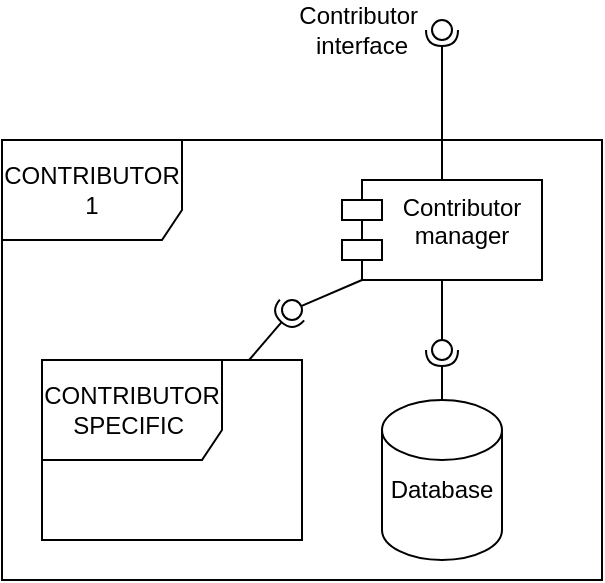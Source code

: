 <mxfile version="14.7.7" type="github">
  <diagram name="Page-1" id="5f0bae14-7c28-e335-631c-24af17079c00">
    <mxGraphModel dx="1422" dy="762" grid="1" gridSize="10" guides="1" tooltips="1" connect="1" arrows="1" fold="1" page="1" pageScale="1" pageWidth="1400" pageHeight="850" background="#ffffff" math="0" shadow="0">
      <root>
        <mxCell id="0" />
        <mxCell id="1" parent="0" />
        <mxCell id="usnoD5fkQpzbVpsHnwxr-3" value="CONTRIBUTOR 1" style="shape=umlFrame;whiteSpace=wrap;html=1;width=90;height=50;" parent="1" vertex="1">
          <mxGeometry x="180" y="430" width="300" height="220" as="geometry" />
        </mxCell>
        <mxCell id="usnoD5fkQpzbVpsHnwxr-11" value="Contributor &#xa;manager" style="shape=module;align=left;spacingLeft=20;align=center;verticalAlign=top;" parent="1" vertex="1">
          <mxGeometry x="350" y="450" width="100" height="50" as="geometry" />
        </mxCell>
        <mxCell id="usnoD5fkQpzbVpsHnwxr-12" value="" style="shape=cylinder3;whiteSpace=wrap;html=1;boundedLbl=1;backgroundOutline=1;size=15;" parent="1" vertex="1">
          <mxGeometry x="370" y="560" width="60" height="80" as="geometry" />
        </mxCell>
        <mxCell id="usnoD5fkQpzbVpsHnwxr-13" value="Database" style="text;html=1;strokeColor=none;fillColor=none;align=center;verticalAlign=middle;whiteSpace=wrap;rounded=0;" parent="1" vertex="1">
          <mxGeometry x="380" y="595" width="40" height="20" as="geometry" />
        </mxCell>
        <mxCell id="usnoD5fkQpzbVpsHnwxr-23" value="" style="rounded=0;orthogonalLoop=1;jettySize=auto;html=1;endArrow=none;endFill=0;exitX=0.5;exitY=1;exitDx=0;exitDy=0;" parent="1" source="usnoD5fkQpzbVpsHnwxr-11" target="usnoD5fkQpzbVpsHnwxr-25" edge="1">
          <mxGeometry relative="1" as="geometry">
            <mxPoint x="410" y="385" as="sourcePoint" />
          </mxGeometry>
        </mxCell>
        <mxCell id="usnoD5fkQpzbVpsHnwxr-24" value="" style="rounded=0;orthogonalLoop=1;jettySize=auto;html=1;endArrow=halfCircle;endFill=0;entryX=0.5;entryY=0.5;entryDx=0;entryDy=0;endSize=6;strokeWidth=1;" parent="1" source="usnoD5fkQpzbVpsHnwxr-12" target="usnoD5fkQpzbVpsHnwxr-25" edge="1">
          <mxGeometry relative="1" as="geometry">
            <mxPoint x="450" y="385" as="sourcePoint" />
          </mxGeometry>
        </mxCell>
        <mxCell id="usnoD5fkQpzbVpsHnwxr-25" value="" style="ellipse;whiteSpace=wrap;html=1;fontFamily=Helvetica;fontSize=12;fontColor=#000000;align=center;strokeColor=#000000;fillColor=#ffffff;points=[];aspect=fixed;resizable=0;" parent="1" vertex="1">
          <mxGeometry x="395" y="530" width="10" height="10" as="geometry" />
        </mxCell>
        <mxCell id="usnoD5fkQpzbVpsHnwxr-27" value="" style="rounded=0;orthogonalLoop=1;jettySize=auto;html=1;endArrow=halfCircle;endFill=0;entryX=0.5;entryY=0.5;entryDx=0;entryDy=0;endSize=6;strokeWidth=1;" parent="1" source="usnoD5fkQpzbVpsHnwxr-11" target="usnoD5fkQpzbVpsHnwxr-28" edge="1">
          <mxGeometry relative="1" as="geometry">
            <mxPoint x="420" y="375" as="sourcePoint" />
          </mxGeometry>
        </mxCell>
        <mxCell id="usnoD5fkQpzbVpsHnwxr-28" value="" style="ellipse;whiteSpace=wrap;html=1;fontFamily=Helvetica;fontSize=12;fontColor=#000000;align=center;strokeColor=#000000;fillColor=#ffffff;points=[];aspect=fixed;resizable=0;" parent="1" vertex="1">
          <mxGeometry x="395" y="370" width="10" height="10" as="geometry" />
        </mxCell>
        <mxCell id="usnoD5fkQpzbVpsHnwxr-32" value="CONTRIBUTOR SPECIFIC&amp;nbsp;" style="shape=umlFrame;whiteSpace=wrap;html=1;width=90;height=50;" parent="1" vertex="1">
          <mxGeometry x="200" y="540" width="130" height="90" as="geometry" />
        </mxCell>
        <mxCell id="usnoD5fkQpzbVpsHnwxr-33" value="" style="rounded=0;orthogonalLoop=1;jettySize=auto;html=1;endArrow=none;endFill=0;exitX=0;exitY=1;exitDx=10;exitDy=0;exitPerimeter=0;" parent="1" source="usnoD5fkQpzbVpsHnwxr-11" target="usnoD5fkQpzbVpsHnwxr-35" edge="1">
          <mxGeometry relative="1" as="geometry">
            <mxPoint x="410" y="385" as="sourcePoint" />
          </mxGeometry>
        </mxCell>
        <mxCell id="usnoD5fkQpzbVpsHnwxr-34" value="" style="rounded=0;orthogonalLoop=1;jettySize=auto;html=1;endArrow=halfCircle;endFill=0;entryX=0.5;entryY=0.5;entryDx=0;entryDy=0;endSize=6;strokeWidth=1;" parent="1" source="usnoD5fkQpzbVpsHnwxr-32" target="usnoD5fkQpzbVpsHnwxr-35" edge="1">
          <mxGeometry relative="1" as="geometry">
            <mxPoint x="450" y="385" as="sourcePoint" />
          </mxGeometry>
        </mxCell>
        <mxCell id="usnoD5fkQpzbVpsHnwxr-35" value="" style="ellipse;whiteSpace=wrap;html=1;fontFamily=Helvetica;fontSize=12;fontColor=#000000;align=center;strokeColor=#000000;fillColor=#ffffff;points=[];aspect=fixed;resizable=0;" parent="1" vertex="1">
          <mxGeometry x="320" y="510" width="10" height="10" as="geometry" />
        </mxCell>
        <mxCell id="usnoD5fkQpzbVpsHnwxr-41" value="Contributor&amp;nbsp;&lt;br&gt;interface" style="text;html=1;strokeColor=none;fillColor=none;align=center;verticalAlign=middle;whiteSpace=wrap;rounded=0;" parent="1" vertex="1">
          <mxGeometry x="340" y="365" width="40" height="20" as="geometry" />
        </mxCell>
      </root>
    </mxGraphModel>
  </diagram>
</mxfile>

